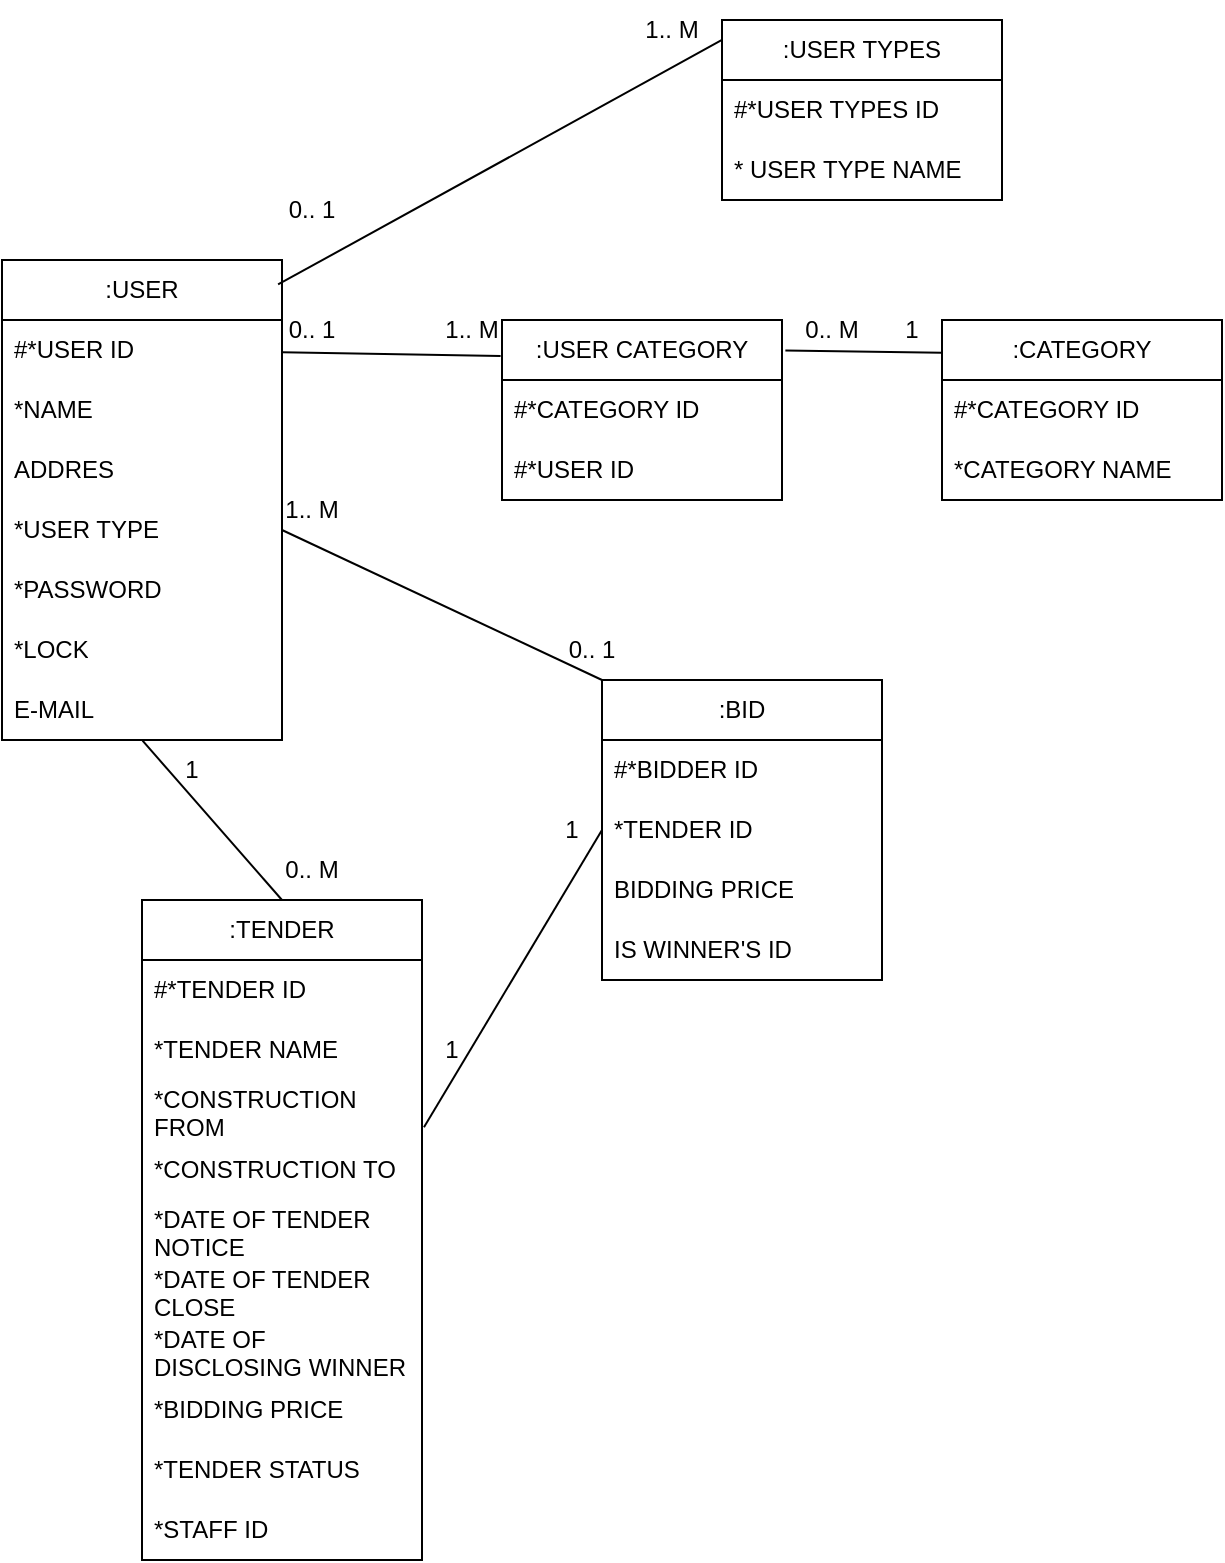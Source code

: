 <mxfile version="26.1.0">
  <diagram name="Page-1" id="gKhGHbC50X7CMHL14Nar">
    <mxGraphModel dx="840" dy="446" grid="1" gridSize="10" guides="1" tooltips="1" connect="1" arrows="1" fold="1" page="1" pageScale="1" pageWidth="850" pageHeight="1100" math="0" shadow="0">
      <root>
        <mxCell id="0" />
        <mxCell id="1" parent="0" />
        <mxCell id="jIIAj4dnIwJFyQ_Kxec_-2" value=":USER" style="swimlane;fontStyle=0;childLayout=stackLayout;horizontal=1;startSize=30;horizontalStack=0;resizeParent=1;resizeParentMax=0;resizeLast=0;collapsible=1;marginBottom=0;whiteSpace=wrap;html=1;" parent="1" vertex="1">
          <mxGeometry x="300" y="200" width="140" height="240" as="geometry" />
        </mxCell>
        <mxCell id="jIIAj4dnIwJFyQ_Kxec_-16" value="&lt;span style=&quot;text-align: center;&quot;&gt;#*USER ID&lt;/span&gt;" style="text;strokeColor=none;fillColor=none;align=left;verticalAlign=middle;spacingLeft=4;spacingRight=4;overflow=hidden;points=[[0,0.5],[1,0.5]];portConstraint=eastwest;rotatable=0;whiteSpace=wrap;html=1;" parent="jIIAj4dnIwJFyQ_Kxec_-2" vertex="1">
          <mxGeometry y="30" width="140" height="30" as="geometry" />
        </mxCell>
        <mxCell id="jIIAj4dnIwJFyQ_Kxec_-3" value="*NAME" style="text;strokeColor=none;fillColor=none;align=left;verticalAlign=middle;spacingLeft=4;spacingRight=4;overflow=hidden;points=[[0,0.5],[1,0.5]];portConstraint=eastwest;rotatable=0;whiteSpace=wrap;html=1;" parent="jIIAj4dnIwJFyQ_Kxec_-2" vertex="1">
          <mxGeometry y="60" width="140" height="30" as="geometry" />
        </mxCell>
        <mxCell id="jIIAj4dnIwJFyQ_Kxec_-4" value="ADDRES" style="text;strokeColor=none;fillColor=none;align=left;verticalAlign=middle;spacingLeft=4;spacingRight=4;overflow=hidden;points=[[0,0.5],[1,0.5]];portConstraint=eastwest;rotatable=0;whiteSpace=wrap;html=1;" parent="jIIAj4dnIwJFyQ_Kxec_-2" vertex="1">
          <mxGeometry y="90" width="140" height="30" as="geometry" />
        </mxCell>
        <mxCell id="jIIAj4dnIwJFyQ_Kxec_-5" value="*USER TYPE" style="text;strokeColor=none;fillColor=none;align=left;verticalAlign=middle;spacingLeft=4;spacingRight=4;overflow=hidden;points=[[0,0.5],[1,0.5]];portConstraint=eastwest;rotatable=0;whiteSpace=wrap;html=1;" parent="jIIAj4dnIwJFyQ_Kxec_-2" vertex="1">
          <mxGeometry y="120" width="140" height="30" as="geometry" />
        </mxCell>
        <mxCell id="jIIAj4dnIwJFyQ_Kxec_-6" value="*PASSWORD" style="text;strokeColor=none;fillColor=none;align=left;verticalAlign=middle;spacingLeft=4;spacingRight=4;overflow=hidden;points=[[0,0.5],[1,0.5]];portConstraint=eastwest;rotatable=0;whiteSpace=wrap;html=1;" parent="jIIAj4dnIwJFyQ_Kxec_-2" vertex="1">
          <mxGeometry y="150" width="140" height="30" as="geometry" />
        </mxCell>
        <mxCell id="jIIAj4dnIwJFyQ_Kxec_-7" value="*LOCK" style="text;strokeColor=none;fillColor=none;align=left;verticalAlign=middle;spacingLeft=4;spacingRight=4;overflow=hidden;points=[[0,0.5],[1,0.5]];portConstraint=eastwest;rotatable=0;whiteSpace=wrap;html=1;" parent="jIIAj4dnIwJFyQ_Kxec_-2" vertex="1">
          <mxGeometry y="180" width="140" height="30" as="geometry" />
        </mxCell>
        <mxCell id="jIIAj4dnIwJFyQ_Kxec_-8" value="E-MAIL" style="text;strokeColor=none;fillColor=none;align=left;verticalAlign=middle;spacingLeft=4;spacingRight=4;overflow=hidden;points=[[0,0.5],[1,0.5]];portConstraint=eastwest;rotatable=0;whiteSpace=wrap;html=1;" parent="jIIAj4dnIwJFyQ_Kxec_-2" vertex="1">
          <mxGeometry y="210" width="140" height="30" as="geometry" />
        </mxCell>
        <mxCell id="jIIAj4dnIwJFyQ_Kxec_-9" value=":USER CATEGORY" style="swimlane;fontStyle=0;childLayout=stackLayout;horizontal=1;startSize=30;horizontalStack=0;resizeParent=1;resizeParentMax=0;resizeLast=0;collapsible=1;marginBottom=0;whiteSpace=wrap;html=1;" parent="1" vertex="1">
          <mxGeometry x="550" y="230" width="140" height="90" as="geometry" />
        </mxCell>
        <mxCell id="jIIAj4dnIwJFyQ_Kxec_-10" value="#*CATEGORY ID" style="text;strokeColor=none;fillColor=none;align=left;verticalAlign=middle;spacingLeft=4;spacingRight=4;overflow=hidden;points=[[0,0.5],[1,0.5]];portConstraint=eastwest;rotatable=0;whiteSpace=wrap;html=1;" parent="jIIAj4dnIwJFyQ_Kxec_-9" vertex="1">
          <mxGeometry y="30" width="140" height="30" as="geometry" />
        </mxCell>
        <mxCell id="jIIAj4dnIwJFyQ_Kxec_-15" value="#*USER ID" style="text;strokeColor=none;fillColor=none;align=left;verticalAlign=middle;spacingLeft=4;spacingRight=4;overflow=hidden;points=[[0,0.5],[1,0.5]];portConstraint=eastwest;rotatable=0;whiteSpace=wrap;html=1;" parent="jIIAj4dnIwJFyQ_Kxec_-9" vertex="1">
          <mxGeometry y="60" width="140" height="30" as="geometry" />
        </mxCell>
        <mxCell id="jIIAj4dnIwJFyQ_Kxec_-18" value="" style="endArrow=none;html=1;rounded=0;entryX=-0.005;entryY=0.2;entryDx=0;entryDy=0;entryPerimeter=0;" parent="1" source="jIIAj4dnIwJFyQ_Kxec_-16" target="jIIAj4dnIwJFyQ_Kxec_-9" edge="1">
          <mxGeometry width="50" height="50" relative="1" as="geometry">
            <mxPoint x="400" y="320" as="sourcePoint" />
            <mxPoint x="490" y="244" as="targetPoint" />
          </mxGeometry>
        </mxCell>
        <mxCell id="jIIAj4dnIwJFyQ_Kxec_-20" value="0.. 1" style="text;html=1;align=center;verticalAlign=middle;whiteSpace=wrap;rounded=0;" parent="1" vertex="1">
          <mxGeometry x="440" y="220" width="30" height="30" as="geometry" />
        </mxCell>
        <mxCell id="jIIAj4dnIwJFyQ_Kxec_-21" value="1.. M" style="text;html=1;align=center;verticalAlign=middle;whiteSpace=wrap;rounded=0;" parent="1" vertex="1">
          <mxGeometry x="520" y="220" width="30" height="30" as="geometry" />
        </mxCell>
        <mxCell id="jIIAj4dnIwJFyQ_Kxec_-22" value=":CATEGORY" style="swimlane;fontStyle=0;childLayout=stackLayout;horizontal=1;startSize=30;horizontalStack=0;resizeParent=1;resizeParentMax=0;resizeLast=0;collapsible=1;marginBottom=0;whiteSpace=wrap;html=1;" parent="1" vertex="1">
          <mxGeometry x="770" y="230" width="140" height="90" as="geometry" />
        </mxCell>
        <mxCell id="jIIAj4dnIwJFyQ_Kxec_-23" value="#*CATEGORY ID" style="text;strokeColor=none;fillColor=none;align=left;verticalAlign=middle;spacingLeft=4;spacingRight=4;overflow=hidden;points=[[0,0.5],[1,0.5]];portConstraint=eastwest;rotatable=0;whiteSpace=wrap;html=1;" parent="jIIAj4dnIwJFyQ_Kxec_-22" vertex="1">
          <mxGeometry y="30" width="140" height="30" as="geometry" />
        </mxCell>
        <mxCell id="jIIAj4dnIwJFyQ_Kxec_-24" value="*CATEGORY NAME" style="text;strokeColor=none;fillColor=none;align=left;verticalAlign=middle;spacingLeft=4;spacingRight=4;overflow=hidden;points=[[0,0.5],[1,0.5]];portConstraint=eastwest;rotatable=0;whiteSpace=wrap;html=1;" parent="jIIAj4dnIwJFyQ_Kxec_-22" vertex="1">
          <mxGeometry y="60" width="140" height="30" as="geometry" />
        </mxCell>
        <mxCell id="jIIAj4dnIwJFyQ_Kxec_-25" value="" style="endArrow=none;html=1;rounded=0;entryX=0;entryY=0.182;entryDx=0;entryDy=0;entryPerimeter=0;exitX=1.012;exitY=0.169;exitDx=0;exitDy=0;exitPerimeter=0;" parent="1" source="jIIAj4dnIwJFyQ_Kxec_-9" target="jIIAj4dnIwJFyQ_Kxec_-22" edge="1">
          <mxGeometry width="50" height="50" relative="1" as="geometry">
            <mxPoint x="450" y="256" as="sourcePoint" />
            <mxPoint x="559" y="258" as="targetPoint" />
          </mxGeometry>
        </mxCell>
        <mxCell id="jIIAj4dnIwJFyQ_Kxec_-26" value="0.. M" style="text;html=1;align=center;verticalAlign=middle;whiteSpace=wrap;rounded=0;" parent="1" vertex="1">
          <mxGeometry x="700" y="220" width="30" height="30" as="geometry" />
        </mxCell>
        <mxCell id="jIIAj4dnIwJFyQ_Kxec_-27" value="1" style="text;html=1;align=center;verticalAlign=middle;whiteSpace=wrap;rounded=0;" parent="1" vertex="1">
          <mxGeometry x="740" y="220" width="30" height="30" as="geometry" />
        </mxCell>
        <mxCell id="jIIAj4dnIwJFyQ_Kxec_-28" value=":TENDER" style="swimlane;fontStyle=0;childLayout=stackLayout;horizontal=1;startSize=30;horizontalStack=0;resizeParent=1;resizeParentMax=0;resizeLast=0;collapsible=1;marginBottom=0;whiteSpace=wrap;html=1;" parent="1" vertex="1">
          <mxGeometry x="370" y="520" width="140" height="330" as="geometry" />
        </mxCell>
        <mxCell id="jIIAj4dnIwJFyQ_Kxec_-29" value="&lt;span style=&quot;text-align: center;&quot;&gt;#*TENDER ID&lt;/span&gt;" style="text;strokeColor=none;fillColor=none;align=left;verticalAlign=middle;spacingLeft=4;spacingRight=4;overflow=hidden;points=[[0,0.5],[1,0.5]];portConstraint=eastwest;rotatable=0;whiteSpace=wrap;html=1;" parent="jIIAj4dnIwJFyQ_Kxec_-28" vertex="1">
          <mxGeometry y="30" width="140" height="30" as="geometry" />
        </mxCell>
        <mxCell id="jIIAj4dnIwJFyQ_Kxec_-30" value="*TENDER NAME" style="text;strokeColor=none;fillColor=none;align=left;verticalAlign=middle;spacingLeft=4;spacingRight=4;overflow=hidden;points=[[0,0.5],[1,0.5]];portConstraint=eastwest;rotatable=0;whiteSpace=wrap;html=1;" parent="jIIAj4dnIwJFyQ_Kxec_-28" vertex="1">
          <mxGeometry y="60" width="140" height="30" as="geometry" />
        </mxCell>
        <mxCell id="jIIAj4dnIwJFyQ_Kxec_-31" value="*CONSTRUCTION FROM" style="text;strokeColor=none;fillColor=none;align=left;verticalAlign=middle;spacingLeft=4;spacingRight=4;overflow=hidden;points=[[0,0.5],[1,0.5]];portConstraint=eastwest;rotatable=0;whiteSpace=wrap;html=1;" parent="jIIAj4dnIwJFyQ_Kxec_-28" vertex="1">
          <mxGeometry y="90" width="140" height="30" as="geometry" />
        </mxCell>
        <mxCell id="jIIAj4dnIwJFyQ_Kxec_-32" value="*CONSTRUCTION TO" style="text;strokeColor=none;fillColor=none;align=left;verticalAlign=middle;spacingLeft=4;spacingRight=4;overflow=hidden;points=[[0,0.5],[1,0.5]];portConstraint=eastwest;rotatable=0;whiteSpace=wrap;html=1;" parent="jIIAj4dnIwJFyQ_Kxec_-28" vertex="1">
          <mxGeometry y="120" width="140" height="30" as="geometry" />
        </mxCell>
        <mxCell id="jIIAj4dnIwJFyQ_Kxec_-33" value="*DATE OF TENDER NOTICE" style="text;strokeColor=none;fillColor=none;align=left;verticalAlign=middle;spacingLeft=4;spacingRight=4;overflow=hidden;points=[[0,0.5],[1,0.5]];portConstraint=eastwest;rotatable=0;whiteSpace=wrap;html=1;" parent="jIIAj4dnIwJFyQ_Kxec_-28" vertex="1">
          <mxGeometry y="150" width="140" height="30" as="geometry" />
        </mxCell>
        <mxCell id="jIIAj4dnIwJFyQ_Kxec_-34" value="*DATE OF TENDER CLOSE" style="text;strokeColor=none;fillColor=none;align=left;verticalAlign=middle;spacingLeft=4;spacingRight=4;overflow=hidden;points=[[0,0.5],[1,0.5]];portConstraint=eastwest;rotatable=0;whiteSpace=wrap;html=1;" parent="jIIAj4dnIwJFyQ_Kxec_-28" vertex="1">
          <mxGeometry y="180" width="140" height="30" as="geometry" />
        </mxCell>
        <mxCell id="jIIAj4dnIwJFyQ_Kxec_-35" value="*DATE OF DISCLOSING WINNER" style="text;strokeColor=none;fillColor=none;align=left;verticalAlign=middle;spacingLeft=4;spacingRight=4;overflow=hidden;points=[[0,0.5],[1,0.5]];portConstraint=eastwest;rotatable=0;whiteSpace=wrap;html=1;" parent="jIIAj4dnIwJFyQ_Kxec_-28" vertex="1">
          <mxGeometry y="210" width="140" height="30" as="geometry" />
        </mxCell>
        <mxCell id="jIIAj4dnIwJFyQ_Kxec_-36" value="*BIDDING PRICE" style="text;strokeColor=none;fillColor=none;align=left;verticalAlign=middle;spacingLeft=4;spacingRight=4;overflow=hidden;points=[[0,0.5],[1,0.5]];portConstraint=eastwest;rotatable=0;whiteSpace=wrap;html=1;" parent="jIIAj4dnIwJFyQ_Kxec_-28" vertex="1">
          <mxGeometry y="240" width="140" height="30" as="geometry" />
        </mxCell>
        <mxCell id="jIIAj4dnIwJFyQ_Kxec_-37" value="*TENDER STATUS" style="text;strokeColor=none;fillColor=none;align=left;verticalAlign=middle;spacingLeft=4;spacingRight=4;overflow=hidden;points=[[0,0.5],[1,0.5]];portConstraint=eastwest;rotatable=0;whiteSpace=wrap;html=1;" parent="jIIAj4dnIwJFyQ_Kxec_-28" vertex="1">
          <mxGeometry y="270" width="140" height="30" as="geometry" />
        </mxCell>
        <mxCell id="jIIAj4dnIwJFyQ_Kxec_-38" value="*STAFF ID" style="text;strokeColor=none;fillColor=none;align=left;verticalAlign=middle;spacingLeft=4;spacingRight=4;overflow=hidden;points=[[0,0.5],[1,0.5]];portConstraint=eastwest;rotatable=0;whiteSpace=wrap;html=1;" parent="jIIAj4dnIwJFyQ_Kxec_-28" vertex="1">
          <mxGeometry y="300" width="140" height="30" as="geometry" />
        </mxCell>
        <mxCell id="jIIAj4dnIwJFyQ_Kxec_-39" value="" style="endArrow=none;html=1;rounded=0;exitX=0.5;exitY=0;exitDx=0;exitDy=0;entryX=0.502;entryY=1.011;entryDx=0;entryDy=0;entryPerimeter=0;" parent="1" source="jIIAj4dnIwJFyQ_Kxec_-28" target="jIIAj4dnIwJFyQ_Kxec_-8" edge="1">
          <mxGeometry width="50" height="50" relative="1" as="geometry">
            <mxPoint x="560" y="520" as="sourcePoint" />
            <mxPoint x="330" y="470" as="targetPoint" />
          </mxGeometry>
        </mxCell>
        <mxCell id="jIIAj4dnIwJFyQ_Kxec_-40" value=":BID" style="swimlane;fontStyle=0;childLayout=stackLayout;horizontal=1;startSize=30;horizontalStack=0;resizeParent=1;resizeParentMax=0;resizeLast=0;collapsible=1;marginBottom=0;whiteSpace=wrap;html=1;" parent="1" vertex="1">
          <mxGeometry x="600" y="410" width="140" height="150" as="geometry" />
        </mxCell>
        <mxCell id="jIIAj4dnIwJFyQ_Kxec_-41" value="#*BIDDER ID" style="text;strokeColor=none;fillColor=none;align=left;verticalAlign=middle;spacingLeft=4;spacingRight=4;overflow=hidden;points=[[0,0.5],[1,0.5]];portConstraint=eastwest;rotatable=0;whiteSpace=wrap;html=1;" parent="jIIAj4dnIwJFyQ_Kxec_-40" vertex="1">
          <mxGeometry y="30" width="140" height="30" as="geometry" />
        </mxCell>
        <mxCell id="jIIAj4dnIwJFyQ_Kxec_-42" value="*TENDER ID" style="text;strokeColor=none;fillColor=none;align=left;verticalAlign=middle;spacingLeft=4;spacingRight=4;overflow=hidden;points=[[0,0.5],[1,0.5]];portConstraint=eastwest;rotatable=0;whiteSpace=wrap;html=1;" parent="jIIAj4dnIwJFyQ_Kxec_-40" vertex="1">
          <mxGeometry y="60" width="140" height="30" as="geometry" />
        </mxCell>
        <mxCell id="jIIAj4dnIwJFyQ_Kxec_-44" value="BIDDING PRICE" style="text;strokeColor=none;fillColor=none;align=left;verticalAlign=middle;spacingLeft=4;spacingRight=4;overflow=hidden;points=[[0,0.5],[1,0.5]];portConstraint=eastwest;rotatable=0;whiteSpace=wrap;html=1;" parent="jIIAj4dnIwJFyQ_Kxec_-40" vertex="1">
          <mxGeometry y="90" width="140" height="30" as="geometry" />
        </mxCell>
        <mxCell id="jIIAj4dnIwJFyQ_Kxec_-43" value="IS WINNER&#39;S ID" style="text;strokeColor=none;fillColor=none;align=left;verticalAlign=middle;spacingLeft=4;spacingRight=4;overflow=hidden;points=[[0,0.5],[1,0.5]];portConstraint=eastwest;rotatable=0;whiteSpace=wrap;html=1;" parent="jIIAj4dnIwJFyQ_Kxec_-40" vertex="1">
          <mxGeometry y="120" width="140" height="30" as="geometry" />
        </mxCell>
        <mxCell id="jIIAj4dnIwJFyQ_Kxec_-45" value="" style="endArrow=none;html=1;rounded=0;entryX=0;entryY=0;entryDx=0;entryDy=0;exitX=1;exitY=0.5;exitDx=0;exitDy=0;" parent="1" source="jIIAj4dnIwJFyQ_Kxec_-5" target="jIIAj4dnIwJFyQ_Kxec_-40" edge="1">
          <mxGeometry width="50" height="50" relative="1" as="geometry">
            <mxPoint x="560" y="440" as="sourcePoint" />
            <mxPoint x="610" y="390" as="targetPoint" />
          </mxGeometry>
        </mxCell>
        <mxCell id="jIIAj4dnIwJFyQ_Kxec_-46" value="" style="endArrow=none;html=1;rounded=0;exitX=1.007;exitY=0.789;exitDx=0;exitDy=0;exitPerimeter=0;entryX=0;entryY=0.5;entryDx=0;entryDy=0;" parent="1" source="jIIAj4dnIwJFyQ_Kxec_-31" target="jIIAj4dnIwJFyQ_Kxec_-42" edge="1">
          <mxGeometry width="50" height="50" relative="1" as="geometry">
            <mxPoint x="560" y="520" as="sourcePoint" />
            <mxPoint x="610" y="470" as="targetPoint" />
          </mxGeometry>
        </mxCell>
        <mxCell id="jIIAj4dnIwJFyQ_Kxec_-47" value="1.. M" style="text;html=1;align=center;verticalAlign=middle;whiteSpace=wrap;rounded=0;" parent="1" vertex="1">
          <mxGeometry x="440" y="310" width="30" height="30" as="geometry" />
        </mxCell>
        <mxCell id="jIIAj4dnIwJFyQ_Kxec_-48" value="0.. 1" style="text;html=1;align=center;verticalAlign=middle;whiteSpace=wrap;rounded=0;" parent="1" vertex="1">
          <mxGeometry x="580" y="380" width="30" height="30" as="geometry" />
        </mxCell>
        <mxCell id="jIIAj4dnIwJFyQ_Kxec_-49" value="1" style="text;html=1;align=center;verticalAlign=middle;whiteSpace=wrap;rounded=0;" parent="1" vertex="1">
          <mxGeometry x="380" y="440" width="30" height="30" as="geometry" />
        </mxCell>
        <mxCell id="jIIAj4dnIwJFyQ_Kxec_-52" value="0.. M" style="text;html=1;align=center;verticalAlign=middle;whiteSpace=wrap;rounded=0;" parent="1" vertex="1">
          <mxGeometry x="440" y="490" width="30" height="30" as="geometry" />
        </mxCell>
        <mxCell id="jIIAj4dnIwJFyQ_Kxec_-53" value="1" style="text;html=1;align=center;verticalAlign=middle;whiteSpace=wrap;rounded=0;" parent="1" vertex="1">
          <mxGeometry x="510" y="580" width="30" height="30" as="geometry" />
        </mxCell>
        <mxCell id="jIIAj4dnIwJFyQ_Kxec_-55" value="1" style="text;html=1;align=center;verticalAlign=middle;whiteSpace=wrap;rounded=0;" parent="1" vertex="1">
          <mxGeometry x="570" y="470" width="30" height="30" as="geometry" />
        </mxCell>
        <mxCell id="Wk32qjK_VAZ69gZrxBev-2" value=":USER TYPES" style="swimlane;fontStyle=0;childLayout=stackLayout;horizontal=1;startSize=30;horizontalStack=0;resizeParent=1;resizeParentMax=0;resizeLast=0;collapsible=1;marginBottom=0;whiteSpace=wrap;html=1;" parent="1" vertex="1">
          <mxGeometry x="660" y="80" width="140" height="90" as="geometry" />
        </mxCell>
        <mxCell id="Wk32qjK_VAZ69gZrxBev-3" value="&lt;span style=&quot;text-align: center;&quot;&gt;#*USER TYPES ID&lt;/span&gt;" style="text;strokeColor=none;fillColor=none;align=left;verticalAlign=middle;spacingLeft=4;spacingRight=4;overflow=hidden;points=[[0,0.5],[1,0.5]];portConstraint=eastwest;rotatable=0;whiteSpace=wrap;html=1;" parent="Wk32qjK_VAZ69gZrxBev-2" vertex="1">
          <mxGeometry y="30" width="140" height="30" as="geometry" />
        </mxCell>
        <mxCell id="Wk32qjK_VAZ69gZrxBev-4" value="* USER TYPE NAME" style="text;strokeColor=none;fillColor=none;align=left;verticalAlign=middle;spacingLeft=4;spacingRight=4;overflow=hidden;points=[[0,0.5],[1,0.5]];portConstraint=eastwest;rotatable=0;whiteSpace=wrap;html=1;" parent="Wk32qjK_VAZ69gZrxBev-2" vertex="1">
          <mxGeometry y="60" width="140" height="30" as="geometry" />
        </mxCell>
        <mxCell id="Wk32qjK_VAZ69gZrxBev-10" value="" style="endArrow=none;html=1;rounded=0;entryX=0;entryY=0.111;entryDx=0;entryDy=0;entryPerimeter=0;exitX=0.986;exitY=0.051;exitDx=0;exitDy=0;exitPerimeter=0;" parent="1" source="jIIAj4dnIwJFyQ_Kxec_-2" target="Wk32qjK_VAZ69gZrxBev-2" edge="1">
          <mxGeometry width="50" height="50" relative="1" as="geometry">
            <mxPoint x="510" y="420" as="sourcePoint" />
            <mxPoint x="560" y="370" as="targetPoint" />
          </mxGeometry>
        </mxCell>
        <mxCell id="Wk32qjK_VAZ69gZrxBev-11" value="0.. 1" style="text;html=1;align=center;verticalAlign=middle;whiteSpace=wrap;rounded=0;" parent="1" vertex="1">
          <mxGeometry x="440" y="160" width="30" height="30" as="geometry" />
        </mxCell>
        <mxCell id="Wk32qjK_VAZ69gZrxBev-12" value="1.. M" style="text;html=1;align=center;verticalAlign=middle;whiteSpace=wrap;rounded=0;" parent="1" vertex="1">
          <mxGeometry x="620" y="70" width="30" height="30" as="geometry" />
        </mxCell>
      </root>
    </mxGraphModel>
  </diagram>
</mxfile>
